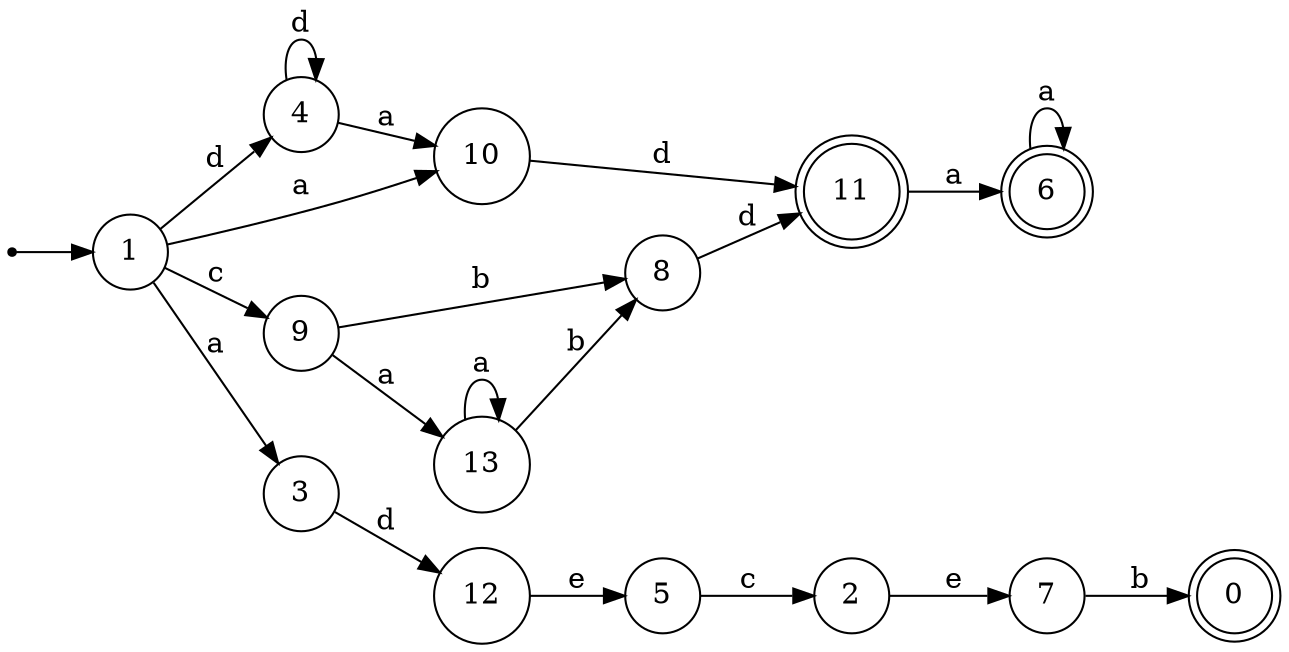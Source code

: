 digraph {
	rankdir = LR;
	size = "30,20";
	node [shape = point]; "dummy0"
	node [shape = circle]; "1"
	"dummy0" -> "1";
	node [shape = circle]; "7";
	node [shape = circle]; "8";
	node [shape = circle]; "9";
	node [shape = circle]; "10";
	node [shape = doublecircle]; "11";
	node [shape = doublecircle]; "0";
	node [shape = circle]; "12";
	node [shape = circle]; "13";
	node [shape = circle]; "2";
	node [shape = circle]; "3";
	node [shape = circle]; "4";
	node [shape = doublecircle]; "6";
	node [shape = circle]; "5";
	"3" -> "12" [label = "d"];
	"1" -> "10" [label = "a"];
	"1" -> "3" [label = "a"];
	"1" -> "9" [label = "c"];
	"1" -> "4" [label = "d"];
	"6" -> "6" [label = "a"];
	"13" -> "13" [label = "a"];
	"13" -> "8" [label = "b"];
	"11" -> "6" [label = "a"];
	"12" -> "5" [label = "e"];
	"8" -> "11" [label = "d"];
	"10" -> "11" [label = "d"];
	"4" -> "10" [label = "a"];
	"4" -> "4" [label = "d"];
	"7" -> "0" [label = "b"];
	"2" -> "7" [label = "e"];
	"9" -> "8" [label = "b"];
	"9" -> "13" [label = "a"];
	"5" -> "2" [label = "c"];
}